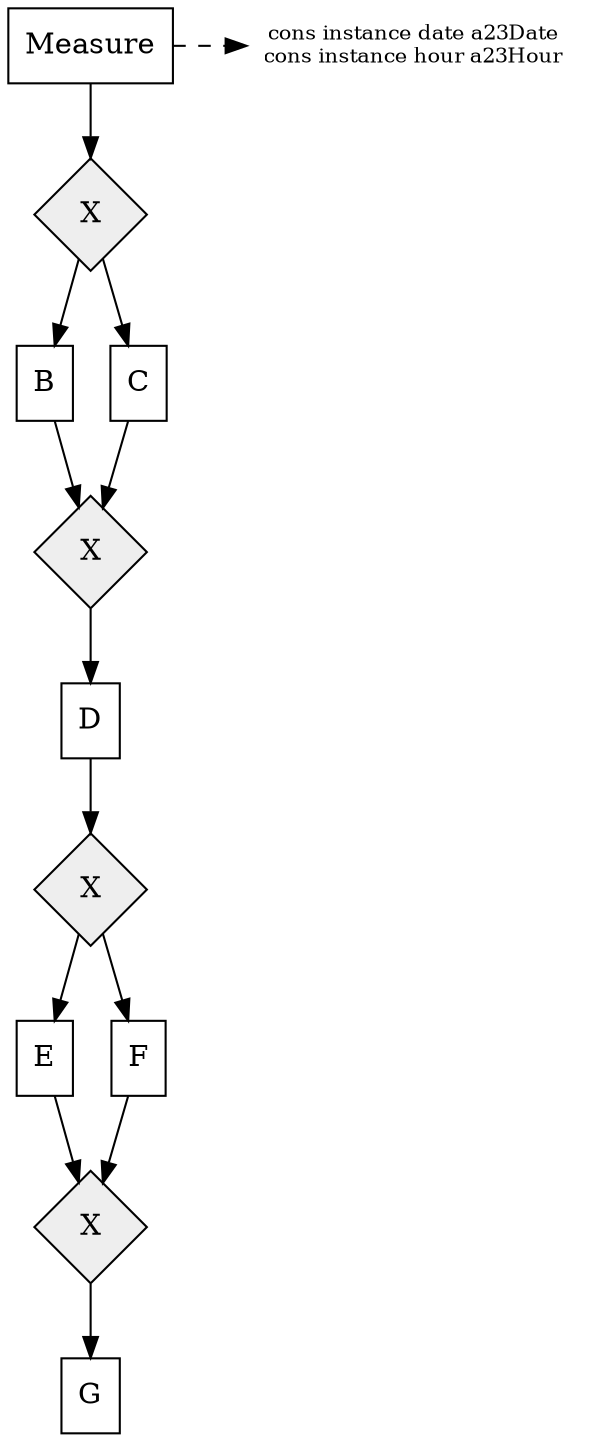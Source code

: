 
  
	digraph {
		node [shape=box];
		

    
	_ext9 [shape=none, image="stereotype_monitoringGroup.png", label="cons instance date a23Date\ncons instance hour a23Hour\n", width=0.2, fontsize=10];


	
	

	
	_2 -> _ext9 [style=dashed minlen=2];
	{rank=same;_2 _ext9 };


    _2 [shape=box,style=filled,fillcolor="#ffffff",label="Measure",width=0.2];
_3 [shape=box,style=filled,fillcolor="#ffffff",label="B",width=0.2];
_4 [shape=box,style=filled,fillcolor="#ffffff",label="C",width=0.2];
_7 [shape=box,style=filled,fillcolor="#ffffff",label="D",width=0.2];
_17 [shape=box,style=filled,fillcolor="#ffffff",label="E",width=0.2];
_16 [shape=box,style=filled,fillcolor="#ffffff",label="F",width=0.2];
_23 [shape=box,style=filled,fillcolor="#ffffff",label="G",width=0.2];
_5 [label="X",fillcolor="#eeeeee",style=filled,width=0.75,height=0.75,fixedsize=true,shape="diamond"];
_6 [label="X",fillcolor="#eeeeee",style=filled,width=0.75,height=0.75,fixedsize=true,shape="diamond"];
_15 [label="X",fillcolor="#eeeeee",style=filled,width=0.75,height=0.75,fixedsize=true,shape="diamond"];
_8 [label="X",fillcolor="#eeeeee",style=filled,width=0.75,height=0.75,fixedsize=true,shape="diamond"];
_2 -> _5 [label=""];_5 -> _3 [label=""];_5 -> _4 [label=""];_3 -> _6 [label=""];_4 -> _6 [label=""];_6 -> _7 [label=""];_16 -> _8 [label=""];_17 -> _8 [label=""];_15 -> _16 [label=""];_15 -> _17 [label=""];_7 -> _15 [label=""];_8 -> _23 [label=""];
		}


